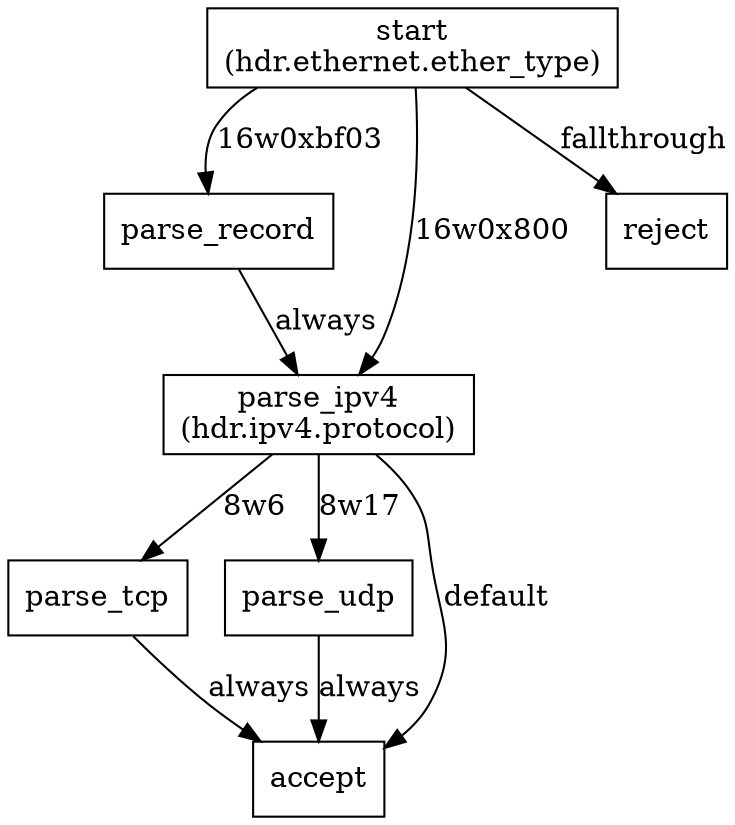 digraph IngressParser{
start [shape=rectangle,label="start
(hdr.ethernet.ether_type)"]
parse_record [shape=rectangle,label="parse_record"]
parse_ipv4 [shape=rectangle,label="parse_ipv4
(hdr.ipv4.protocol)"]
parse_tcp [shape=rectangle,label="parse_tcp"]
parse_udp [shape=rectangle,label="parse_udp"]
accept [shape=rectangle,label="accept"]
reject [shape=rectangle,label="reject"]
start -> parse_record [label="16w0xbf03"]
start -> parse_ipv4 [label="16w0x800"]
start -> reject [label="fallthrough"]
parse_record -> parse_ipv4 [label="always"]
parse_ipv4 -> parse_tcp [label="8w6"]
parse_ipv4 -> parse_udp [label="8w17"]
parse_ipv4 -> accept [label="default"]
parse_tcp -> accept [label="always"]
parse_udp -> accept [label="always"]
}
